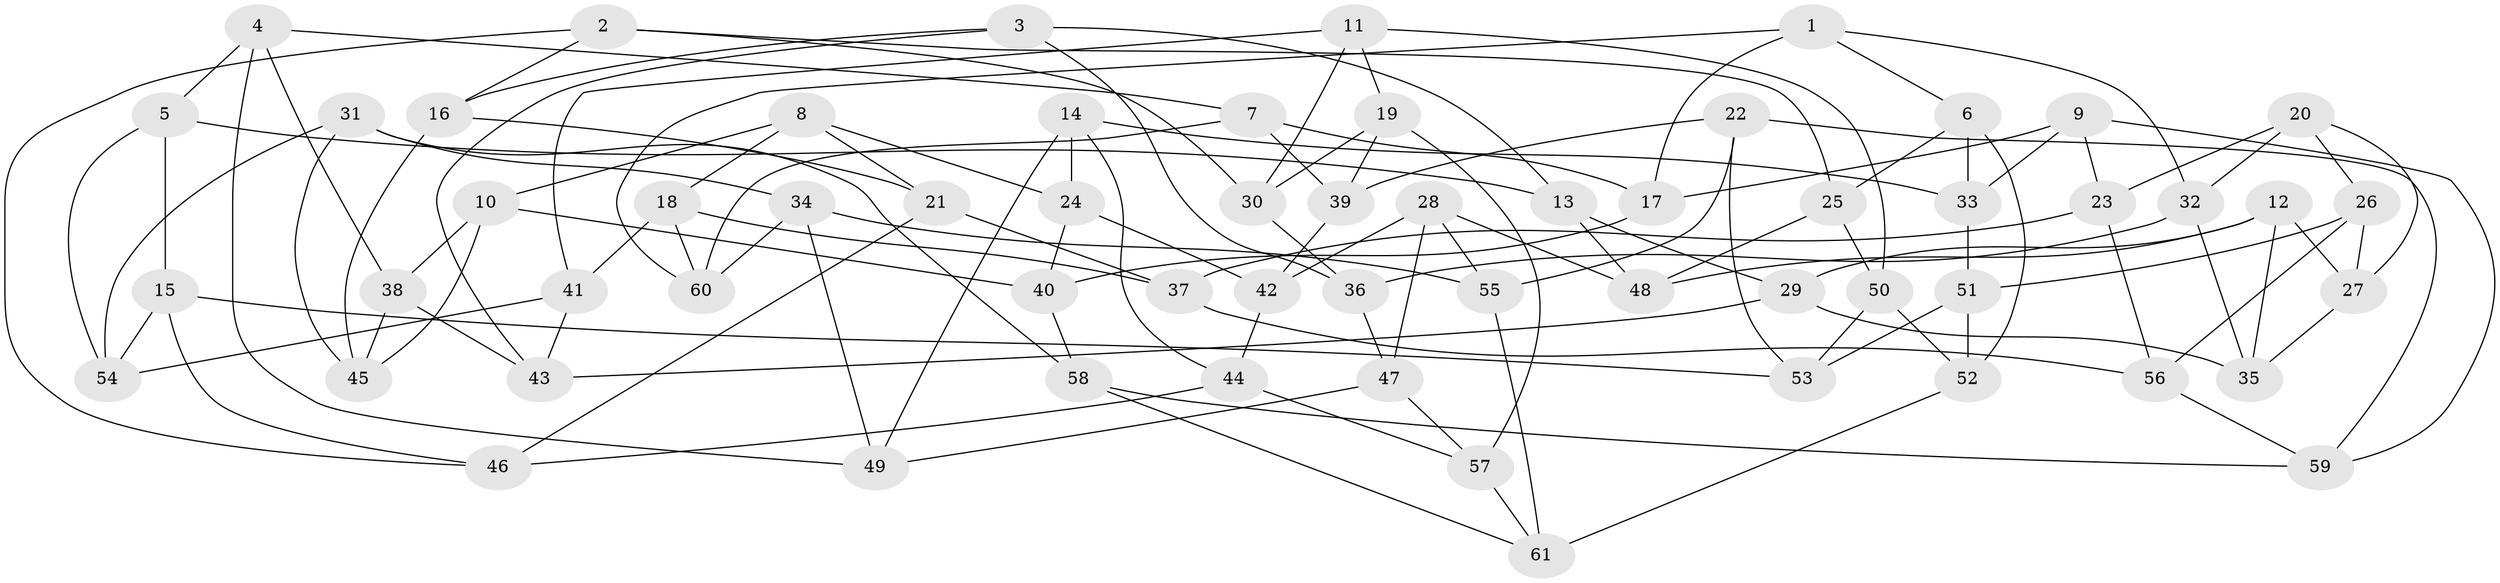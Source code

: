 // Generated by graph-tools (version 1.1) at 2025/26/03/09/25 03:26:49]
// undirected, 61 vertices, 122 edges
graph export_dot {
graph [start="1"]
  node [color=gray90,style=filled];
  1;
  2;
  3;
  4;
  5;
  6;
  7;
  8;
  9;
  10;
  11;
  12;
  13;
  14;
  15;
  16;
  17;
  18;
  19;
  20;
  21;
  22;
  23;
  24;
  25;
  26;
  27;
  28;
  29;
  30;
  31;
  32;
  33;
  34;
  35;
  36;
  37;
  38;
  39;
  40;
  41;
  42;
  43;
  44;
  45;
  46;
  47;
  48;
  49;
  50;
  51;
  52;
  53;
  54;
  55;
  56;
  57;
  58;
  59;
  60;
  61;
  1 -- 60;
  1 -- 17;
  1 -- 32;
  1 -- 6;
  2 -- 16;
  2 -- 25;
  2 -- 46;
  2 -- 30;
  3 -- 43;
  3 -- 16;
  3 -- 13;
  3 -- 36;
  4 -- 38;
  4 -- 7;
  4 -- 49;
  4 -- 5;
  5 -- 13;
  5 -- 15;
  5 -- 54;
  6 -- 25;
  6 -- 52;
  6 -- 33;
  7 -- 39;
  7 -- 17;
  7 -- 60;
  8 -- 10;
  8 -- 21;
  8 -- 24;
  8 -- 18;
  9 -- 33;
  9 -- 59;
  9 -- 17;
  9 -- 23;
  10 -- 45;
  10 -- 40;
  10 -- 38;
  11 -- 50;
  11 -- 41;
  11 -- 19;
  11 -- 30;
  12 -- 27;
  12 -- 35;
  12 -- 48;
  12 -- 29;
  13 -- 48;
  13 -- 29;
  14 -- 44;
  14 -- 49;
  14 -- 33;
  14 -- 24;
  15 -- 54;
  15 -- 46;
  15 -- 53;
  16 -- 21;
  16 -- 45;
  17 -- 40;
  18 -- 41;
  18 -- 60;
  18 -- 37;
  19 -- 57;
  19 -- 30;
  19 -- 39;
  20 -- 27;
  20 -- 26;
  20 -- 32;
  20 -- 23;
  21 -- 37;
  21 -- 46;
  22 -- 53;
  22 -- 55;
  22 -- 59;
  22 -- 39;
  23 -- 56;
  23 -- 37;
  24 -- 42;
  24 -- 40;
  25 -- 50;
  25 -- 48;
  26 -- 27;
  26 -- 51;
  26 -- 56;
  27 -- 35;
  28 -- 42;
  28 -- 47;
  28 -- 55;
  28 -- 48;
  29 -- 43;
  29 -- 35;
  30 -- 36;
  31 -- 58;
  31 -- 34;
  31 -- 54;
  31 -- 45;
  32 -- 35;
  32 -- 36;
  33 -- 51;
  34 -- 60;
  34 -- 55;
  34 -- 49;
  36 -- 47;
  37 -- 56;
  38 -- 43;
  38 -- 45;
  39 -- 42;
  40 -- 58;
  41 -- 54;
  41 -- 43;
  42 -- 44;
  44 -- 46;
  44 -- 57;
  47 -- 57;
  47 -- 49;
  50 -- 53;
  50 -- 52;
  51 -- 53;
  51 -- 52;
  52 -- 61;
  55 -- 61;
  56 -- 59;
  57 -- 61;
  58 -- 61;
  58 -- 59;
}
